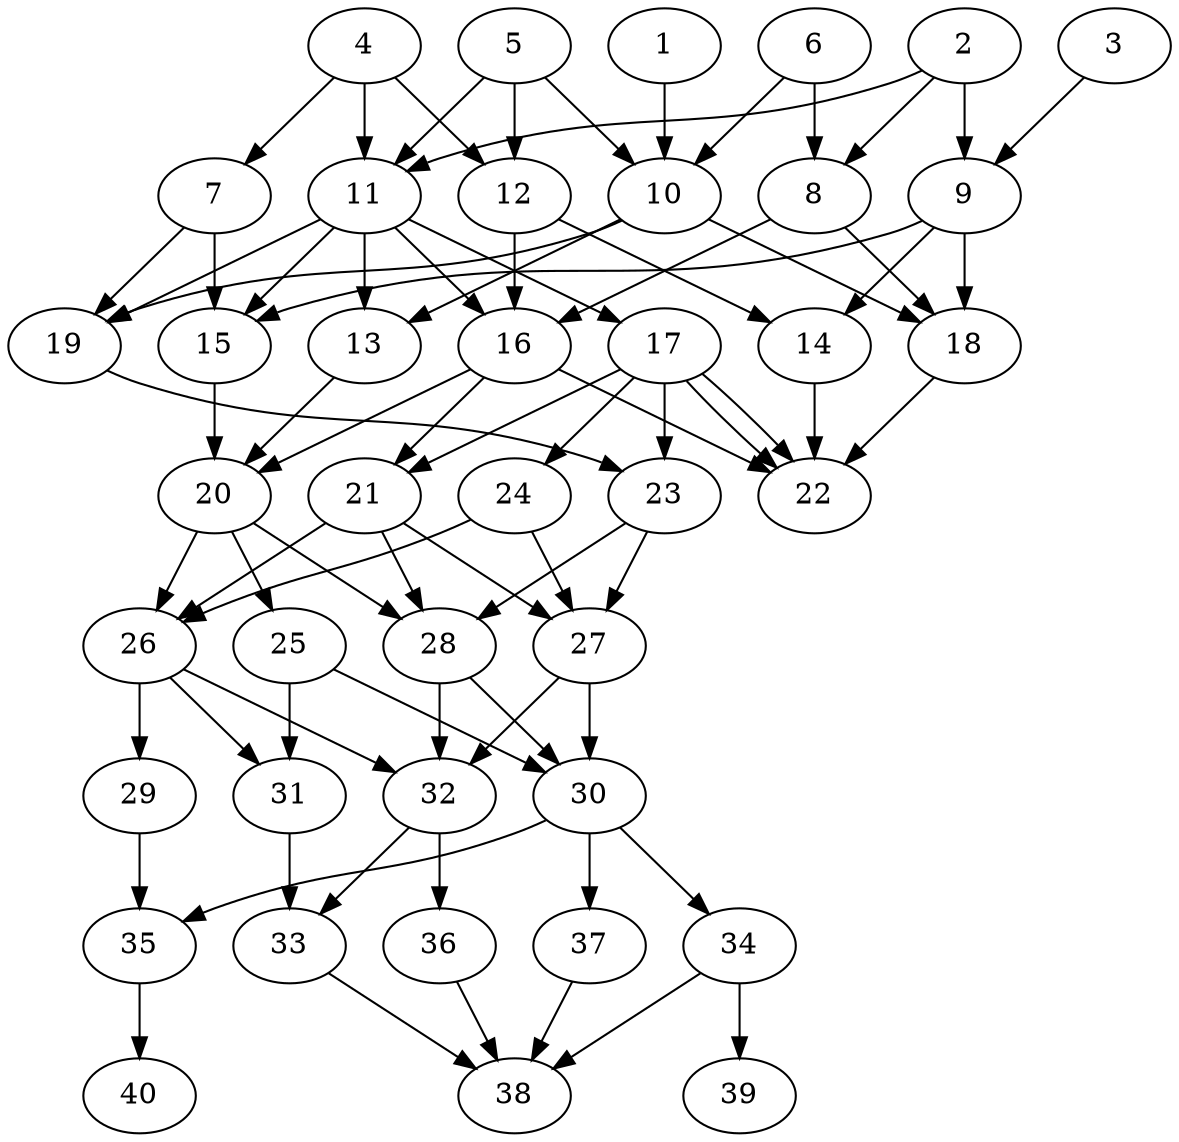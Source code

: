 // DAG automatically generated by daggen at Thu Oct  3 14:06:50 2019
// ./daggen --dot -n 40 --ccr 0.4 --fat 0.5 --regular 0.7 --density 0.7 --mindata 5242880 --maxdata 52428800 
digraph G {
  1 [size="32117760", alpha="0.20", expect_size="12847104"] 
  1 -> 10 [size ="12847104"]
  2 [size="88721920", alpha="0.15", expect_size="35488768"] 
  2 -> 8 [size ="35488768"]
  2 -> 9 [size ="35488768"]
  2 -> 11 [size ="35488768"]
  3 [size="110284800", alpha="0.04", expect_size="44113920"] 
  3 -> 9 [size ="44113920"]
  4 [size="61107200", alpha="0.13", expect_size="24442880"] 
  4 -> 7 [size ="24442880"]
  4 -> 11 [size ="24442880"]
  4 -> 12 [size ="24442880"]
  5 [size="27179520", alpha="0.12", expect_size="10871808"] 
  5 -> 10 [size ="10871808"]
  5 -> 11 [size ="10871808"]
  5 -> 12 [size ="10871808"]
  6 [size="109160960", alpha="0.13", expect_size="43664384"] 
  6 -> 8 [size ="43664384"]
  6 -> 10 [size ="43664384"]
  7 [size="82680320", alpha="0.01", expect_size="33072128"] 
  7 -> 15 [size ="33072128"]
  7 -> 19 [size ="33072128"]
  8 [size="61283840", alpha="0.15", expect_size="24513536"] 
  8 -> 16 [size ="24513536"]
  8 -> 18 [size ="24513536"]
  9 [size="124526080", alpha="0.05", expect_size="49810432"] 
  9 -> 14 [size ="49810432"]
  9 -> 15 [size ="49810432"]
  9 -> 18 [size ="49810432"]
  10 [size="20705280", alpha="0.13", expect_size="8282112"] 
  10 -> 13 [size ="8282112"]
  10 -> 18 [size ="8282112"]
  10 -> 19 [size ="8282112"]
  11 [size="77770240", alpha="0.05", expect_size="31108096"] 
  11 -> 13 [size ="31108096"]
  11 -> 15 [size ="31108096"]
  11 -> 16 [size ="31108096"]
  11 -> 17 [size ="31108096"]
  11 -> 19 [size ="31108096"]
  12 [size="76518400", alpha="0.20", expect_size="30607360"] 
  12 -> 14 [size ="30607360"]
  12 -> 16 [size ="30607360"]
  13 [size="49052160", alpha="0.08", expect_size="19620864"] 
  13 -> 20 [size ="19620864"]
  14 [size="73817600", alpha="0.15", expect_size="29527040"] 
  14 -> 22 [size ="29527040"]
  15 [size="30369280", alpha="0.02", expect_size="12147712"] 
  15 -> 20 [size ="12147712"]
  16 [size="102745600", alpha="0.10", expect_size="41098240"] 
  16 -> 20 [size ="41098240"]
  16 -> 21 [size ="41098240"]
  16 -> 22 [size ="41098240"]
  17 [size="60595200", alpha="0.19", expect_size="24238080"] 
  17 -> 21 [size ="24238080"]
  17 -> 22 [size ="24238080"]
  17 -> 22 [size ="24238080"]
  17 -> 23 [size ="24238080"]
  17 -> 24 [size ="24238080"]
  18 [size="69217280", alpha="0.18", expect_size="27686912"] 
  18 -> 22 [size ="27686912"]
  19 [size="38996480", alpha="0.14", expect_size="15598592"] 
  19 -> 23 [size ="15598592"]
  20 [size="67036160", alpha="0.12", expect_size="26814464"] 
  20 -> 25 [size ="26814464"]
  20 -> 26 [size ="26814464"]
  20 -> 28 [size ="26814464"]
  21 [size="25159680", alpha="0.13", expect_size="10063872"] 
  21 -> 26 [size ="10063872"]
  21 -> 27 [size ="10063872"]
  21 -> 28 [size ="10063872"]
  22 [size="55695360", alpha="0.07", expect_size="22278144"] 
  23 [size="54289920", alpha="0.18", expect_size="21715968"] 
  23 -> 27 [size ="21715968"]
  23 -> 28 [size ="21715968"]
  24 [size="104286720", alpha="0.16", expect_size="41714688"] 
  24 -> 26 [size ="41714688"]
  24 -> 27 [size ="41714688"]
  25 [size="74544640", alpha="0.17", expect_size="29817856"] 
  25 -> 30 [size ="29817856"]
  25 -> 31 [size ="29817856"]
  26 [size="84165120", alpha="0.15", expect_size="33666048"] 
  26 -> 29 [size ="33666048"]
  26 -> 31 [size ="33666048"]
  26 -> 32 [size ="33666048"]
  27 [size="26073600", alpha="0.04", expect_size="10429440"] 
  27 -> 30 [size ="10429440"]
  27 -> 32 [size ="10429440"]
  28 [size="22231040", alpha="0.01", expect_size="8892416"] 
  28 -> 30 [size ="8892416"]
  28 -> 32 [size ="8892416"]
  29 [size="128540160", alpha="0.17", expect_size="51416064"] 
  29 -> 35 [size ="51416064"]
  30 [size="93381120", alpha="0.14", expect_size="37352448"] 
  30 -> 34 [size ="37352448"]
  30 -> 35 [size ="37352448"]
  30 -> 37 [size ="37352448"]
  31 [size="46159360", alpha="0.03", expect_size="18463744"] 
  31 -> 33 [size ="18463744"]
  32 [size="123855360", alpha="0.02", expect_size="49542144"] 
  32 -> 33 [size ="49542144"]
  32 -> 36 [size ="49542144"]
  33 [size="48189440", alpha="0.07", expect_size="19275776"] 
  33 -> 38 [size ="19275776"]
  34 [size="34304000", alpha="0.03", expect_size="13721600"] 
  34 -> 38 [size ="13721600"]
  34 -> 39 [size ="13721600"]
  35 [size="130199040", alpha="0.01", expect_size="52079616"] 
  35 -> 40 [size ="52079616"]
  36 [size="114022400", alpha="0.15", expect_size="45608960"] 
  36 -> 38 [size ="45608960"]
  37 [size="81825280", alpha="0.17", expect_size="32730112"] 
  37 -> 38 [size ="32730112"]
  38 [size="103183360", alpha="0.08", expect_size="41273344"] 
  39 [size="108308480", alpha="0.03", expect_size="43323392"] 
  40 [size="90657280", alpha="0.08", expect_size="36262912"] 
}
